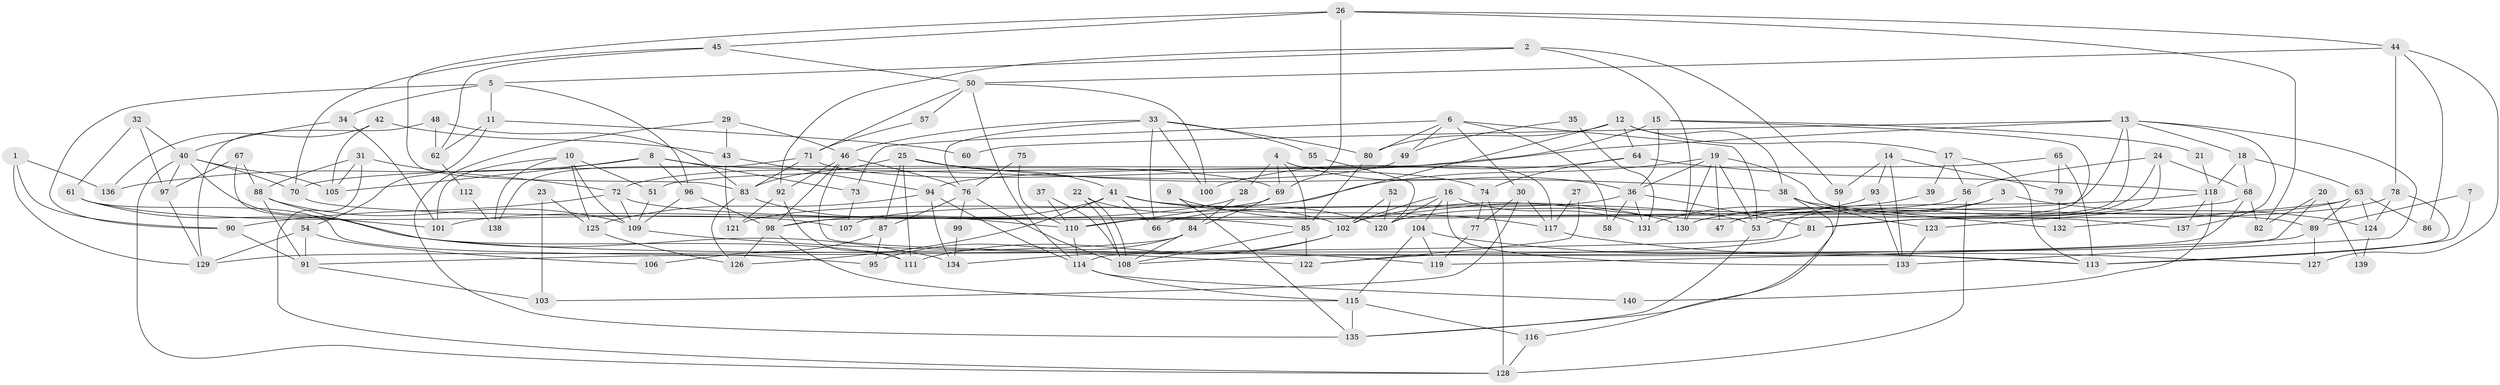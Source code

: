 // coarse degree distribution, {5: 0.17346938775510204, 4: 0.19387755102040816, 3: 0.14285714285714285, 7: 0.061224489795918366, 2: 0.1326530612244898, 6: 0.1836734693877551, 9: 0.030612244897959183, 8: 0.07142857142857142, 10: 0.01020408163265306}
// Generated by graph-tools (version 1.1) at 2025/24/03/03/25 07:24:00]
// undirected, 140 vertices, 280 edges
graph export_dot {
graph [start="1"]
  node [color=gray90,style=filled];
  1;
  2;
  3;
  4;
  5;
  6;
  7;
  8;
  9;
  10;
  11;
  12;
  13;
  14;
  15;
  16;
  17;
  18;
  19;
  20;
  21;
  22;
  23;
  24;
  25;
  26;
  27;
  28;
  29;
  30;
  31;
  32;
  33;
  34;
  35;
  36;
  37;
  38;
  39;
  40;
  41;
  42;
  43;
  44;
  45;
  46;
  47;
  48;
  49;
  50;
  51;
  52;
  53;
  54;
  55;
  56;
  57;
  58;
  59;
  60;
  61;
  62;
  63;
  64;
  65;
  66;
  67;
  68;
  69;
  70;
  71;
  72;
  73;
  74;
  75;
  76;
  77;
  78;
  79;
  80;
  81;
  82;
  83;
  84;
  85;
  86;
  87;
  88;
  89;
  90;
  91;
  92;
  93;
  94;
  95;
  96;
  97;
  98;
  99;
  100;
  101;
  102;
  103;
  104;
  105;
  106;
  107;
  108;
  109;
  110;
  111;
  112;
  113;
  114;
  115;
  116;
  117;
  118;
  119;
  120;
  121;
  122;
  123;
  124;
  125;
  126;
  127;
  128;
  129;
  130;
  131;
  132;
  133;
  134;
  135;
  136;
  137;
  138;
  139;
  140;
  1 -- 90;
  1 -- 129;
  1 -- 136;
  2 -- 92;
  2 -- 130;
  2 -- 5;
  2 -- 59;
  3 -- 120;
  3 -- 124;
  3 -- 47;
  4 -- 69;
  4 -- 117;
  4 -- 28;
  4 -- 36;
  4 -- 85;
  5 -- 96;
  5 -- 11;
  5 -- 34;
  5 -- 90;
  6 -- 30;
  6 -- 80;
  6 -- 49;
  6 -- 53;
  6 -- 58;
  6 -- 73;
  7 -- 89;
  7 -- 113;
  8 -- 136;
  8 -- 96;
  8 -- 69;
  8 -- 73;
  8 -- 105;
  9 -- 130;
  9 -- 135;
  10 -- 51;
  10 -- 109;
  10 -- 101;
  10 -- 125;
  10 -- 138;
  11 -- 54;
  11 -- 60;
  11 -- 62;
  12 -- 38;
  12 -- 107;
  12 -- 17;
  12 -- 64;
  12 -- 80;
  13 -- 53;
  13 -- 70;
  13 -- 18;
  13 -- 60;
  13 -- 98;
  13 -- 133;
  13 -- 137;
  14 -- 133;
  14 -- 79;
  14 -- 59;
  14 -- 93;
  15 -- 53;
  15 -- 36;
  15 -- 21;
  15 -- 51;
  16 -- 102;
  16 -- 104;
  16 -- 120;
  16 -- 131;
  16 -- 133;
  17 -- 56;
  17 -- 39;
  17 -- 113;
  18 -- 68;
  18 -- 63;
  18 -- 118;
  19 -- 130;
  19 -- 53;
  19 -- 36;
  19 -- 47;
  19 -- 121;
  19 -- 137;
  20 -- 114;
  20 -- 82;
  20 -- 139;
  21 -- 118;
  22 -- 102;
  22 -- 108;
  22 -- 108;
  23 -- 103;
  23 -- 125;
  24 -- 81;
  24 -- 91;
  24 -- 56;
  24 -- 68;
  25 -- 41;
  25 -- 83;
  25 -- 38;
  25 -- 87;
  25 -- 111;
  26 -- 45;
  26 -- 69;
  26 -- 44;
  26 -- 82;
  26 -- 83;
  27 -- 122;
  27 -- 117;
  28 -- 84;
  28 -- 101;
  29 -- 135;
  29 -- 46;
  29 -- 43;
  30 -- 117;
  30 -- 77;
  30 -- 103;
  31 -- 128;
  31 -- 88;
  31 -- 72;
  31 -- 105;
  32 -- 97;
  32 -- 40;
  32 -- 61;
  33 -- 66;
  33 -- 76;
  33 -- 46;
  33 -- 55;
  33 -- 80;
  33 -- 100;
  34 -- 101;
  34 -- 40;
  35 -- 131;
  35 -- 49;
  36 -- 58;
  36 -- 66;
  36 -- 81;
  36 -- 131;
  37 -- 108;
  37 -- 110;
  38 -- 123;
  38 -- 116;
  38 -- 132;
  39 -- 131;
  40 -- 105;
  40 -- 70;
  40 -- 97;
  40 -- 119;
  40 -- 128;
  41 -- 98;
  41 -- 53;
  41 -- 66;
  41 -- 117;
  41 -- 120;
  41 -- 126;
  42 -- 43;
  42 -- 105;
  42 -- 136;
  43 -- 94;
  43 -- 121;
  44 -- 50;
  44 -- 78;
  44 -- 86;
  44 -- 127;
  45 -- 50;
  45 -- 70;
  45 -- 62;
  46 -- 76;
  46 -- 92;
  46 -- 98;
  46 -- 113;
  48 -- 83;
  48 -- 62;
  48 -- 129;
  49 -- 72;
  50 -- 100;
  50 -- 71;
  50 -- 57;
  50 -- 114;
  51 -- 109;
  52 -- 120;
  52 -- 102;
  53 -- 135;
  54 -- 91;
  54 -- 129;
  54 -- 106;
  55 -- 120;
  56 -- 128;
  56 -- 110;
  57 -- 71;
  59 -- 135;
  61 -- 101;
  61 -- 95;
  61 -- 107;
  62 -- 112;
  63 -- 89;
  63 -- 86;
  63 -- 124;
  63 -- 130;
  63 -- 132;
  64 -- 118;
  64 -- 74;
  64 -- 100;
  65 -- 94;
  65 -- 113;
  65 -- 79;
  67 -- 97;
  67 -- 134;
  67 -- 88;
  68 -- 108;
  68 -- 82;
  68 -- 123;
  69 -- 110;
  69 -- 84;
  70 -- 85;
  71 -- 83;
  71 -- 74;
  71 -- 138;
  72 -- 109;
  72 -- 89;
  72 -- 90;
  73 -- 107;
  74 -- 128;
  74 -- 77;
  75 -- 76;
  75 -- 110;
  76 -- 87;
  76 -- 108;
  76 -- 99;
  77 -- 119;
  78 -- 113;
  78 -- 81;
  78 -- 124;
  79 -- 132;
  80 -- 85;
  81 -- 122;
  83 -- 126;
  83 -- 110;
  84 -- 108;
  84 -- 95;
  84 -- 129;
  85 -- 108;
  85 -- 122;
  87 -- 95;
  87 -- 106;
  88 -- 111;
  88 -- 91;
  88 -- 109;
  89 -- 119;
  89 -- 127;
  90 -- 91;
  91 -- 103;
  92 -- 121;
  92 -- 111;
  93 -- 133;
  93 -- 102;
  94 -- 125;
  94 -- 114;
  94 -- 134;
  96 -- 98;
  96 -- 109;
  97 -- 129;
  98 -- 115;
  98 -- 126;
  99 -- 134;
  102 -- 111;
  102 -- 134;
  104 -- 113;
  104 -- 115;
  104 -- 119;
  109 -- 122;
  110 -- 114;
  112 -- 138;
  114 -- 115;
  114 -- 140;
  115 -- 116;
  115 -- 135;
  116 -- 128;
  117 -- 127;
  118 -- 137;
  118 -- 130;
  118 -- 140;
  123 -- 133;
  124 -- 139;
  125 -- 126;
}
